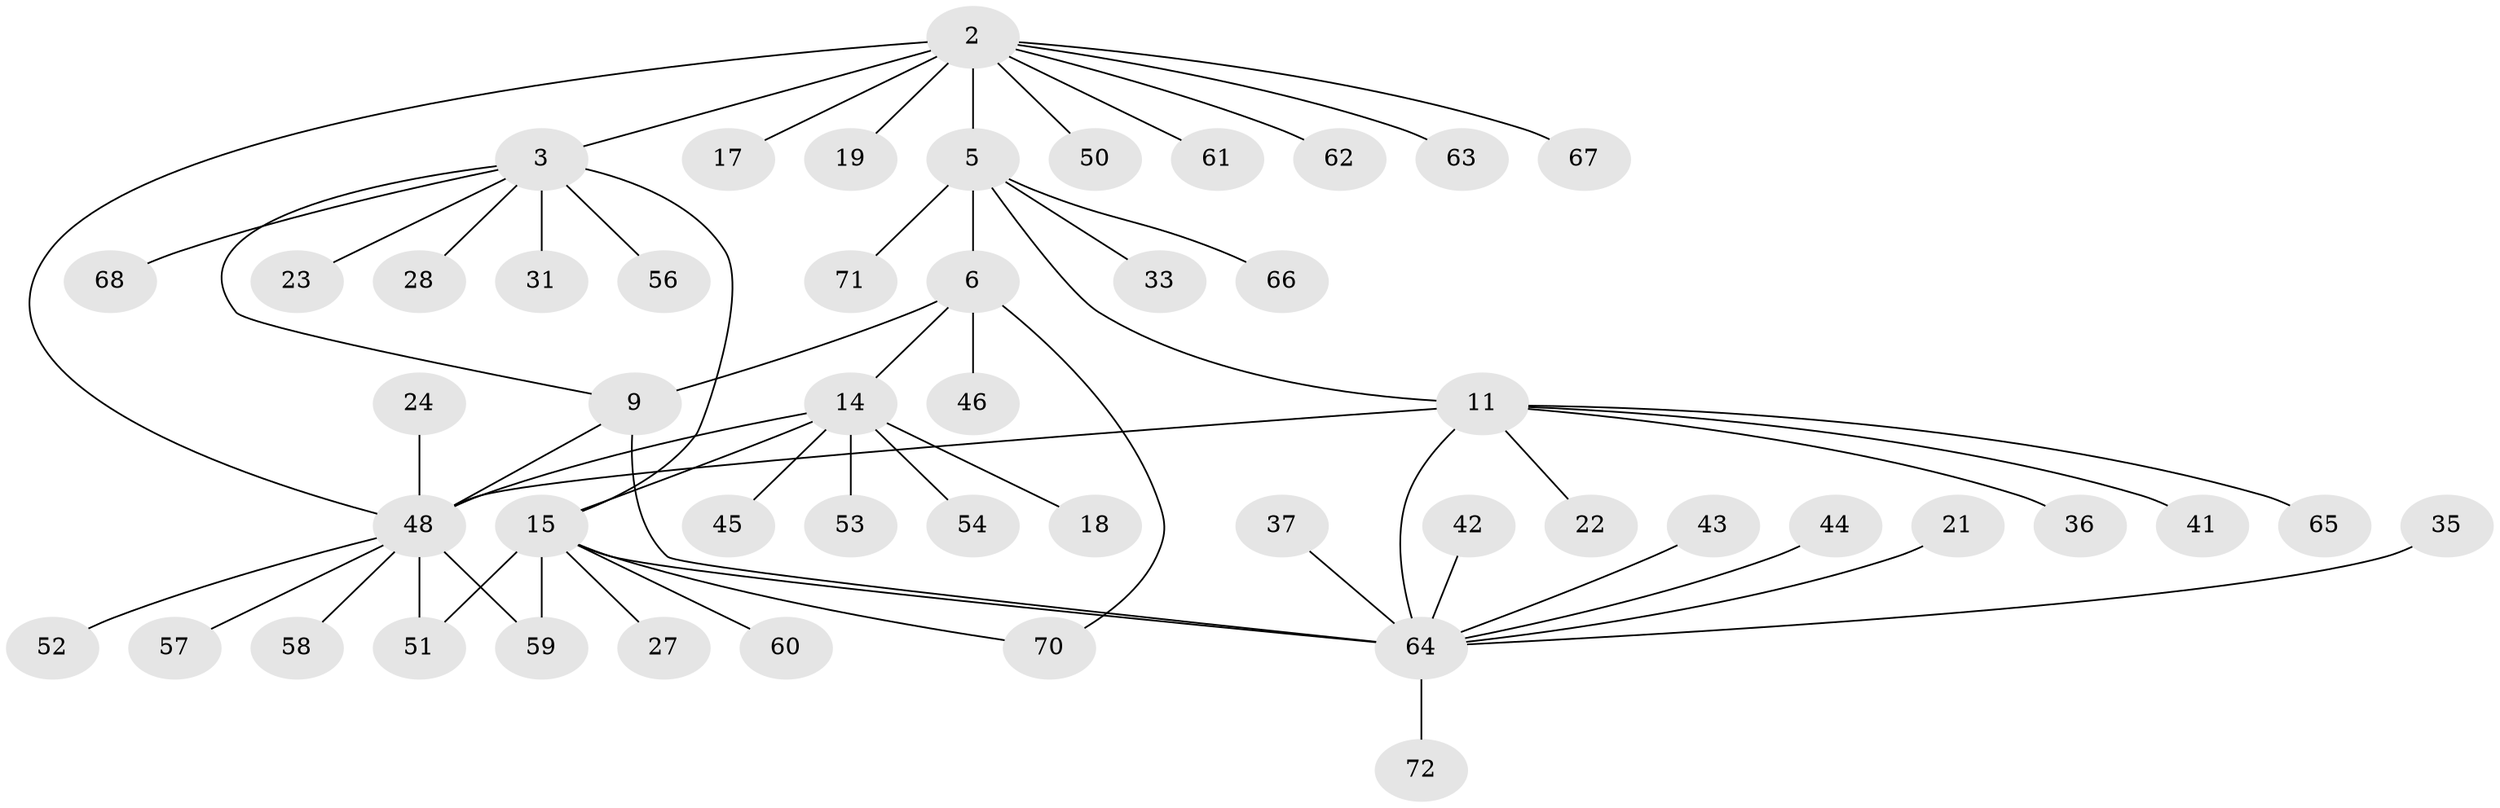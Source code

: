 // original degree distribution, {8: 0.041666666666666664, 11: 0.013888888888888888, 3: 0.05555555555555555, 4: 0.05555555555555555, 5: 0.013888888888888888, 6: 0.013888888888888888, 12: 0.027777777777777776, 2: 0.16666666666666666, 7: 0.013888888888888888, 1: 0.5972222222222222}
// Generated by graph-tools (version 1.1) at 2025/58/03/04/25 21:58:43]
// undirected, 50 vertices, 59 edges
graph export_dot {
graph [start="1"]
  node [color=gray90,style=filled];
  2;
  3 [super="+1"];
  5 [super="+4"];
  6;
  9 [super="+8"];
  11 [super="+10"];
  14;
  15 [super="+13"];
  17;
  18;
  19;
  21;
  22;
  23;
  24;
  27 [super="+20"];
  28;
  31 [super="+16"];
  33;
  35;
  36 [super="+32"];
  37;
  41 [super="+26"];
  42 [super="+30"];
  43;
  44;
  45;
  46;
  48 [super="+12"];
  50;
  51;
  52;
  53;
  54 [super="+39"];
  56;
  57 [super="+34"];
  58;
  59;
  60;
  61;
  62;
  63 [super="+38"];
  64 [super="+7+49"];
  65;
  66 [super="+29+55"];
  67 [super="+25"];
  68;
  70 [super="+47+69"];
  71;
  72;
  2 -- 3 [weight=2];
  2 -- 17;
  2 -- 19;
  2 -- 50;
  2 -- 61;
  2 -- 62;
  2 -- 5;
  2 -- 67;
  2 -- 63;
  2 -- 48;
  3 -- 9;
  3 -- 68;
  3 -- 15;
  3 -- 23;
  3 -- 56;
  3 -- 28;
  3 -- 31;
  5 -- 6 [weight=2];
  5 -- 33;
  5 -- 71;
  5 -- 11;
  5 -- 66;
  6 -- 9;
  6 -- 14;
  6 -- 46;
  6 -- 70;
  9 -- 64 [weight=2];
  9 -- 48;
  11 -- 65;
  11 -- 22;
  11 -- 41;
  11 -- 36;
  11 -- 48 [weight=2];
  11 -- 64;
  14 -- 15 [weight=2];
  14 -- 18;
  14 -- 45;
  14 -- 53;
  14 -- 54;
  14 -- 48;
  15 -- 51;
  15 -- 59;
  15 -- 60;
  15 -- 27;
  15 -- 70;
  15 -- 64;
  21 -- 64;
  24 -- 48;
  35 -- 64;
  37 -- 64;
  42 -- 64;
  43 -- 64;
  44 -- 64;
  48 -- 51;
  48 -- 52;
  48 -- 57;
  48 -- 58;
  48 -- 59;
  64 -- 72;
}

